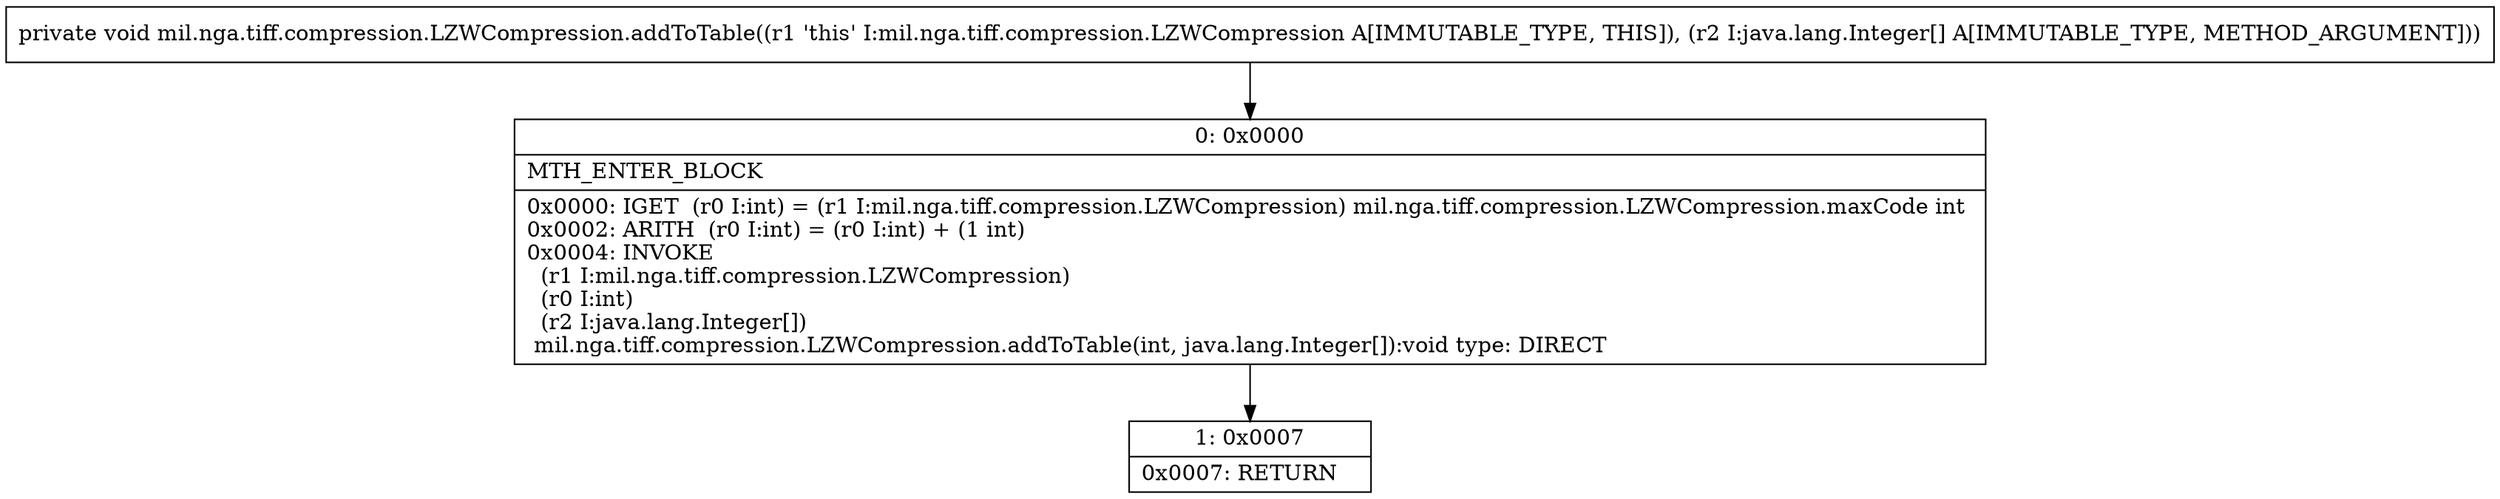 digraph "CFG formil.nga.tiff.compression.LZWCompression.addToTable([Ljava\/lang\/Integer;)V" {
Node_0 [shape=record,label="{0\:\ 0x0000|MTH_ENTER_BLOCK\l|0x0000: IGET  (r0 I:int) = (r1 I:mil.nga.tiff.compression.LZWCompression) mil.nga.tiff.compression.LZWCompression.maxCode int \l0x0002: ARITH  (r0 I:int) = (r0 I:int) + (1 int) \l0x0004: INVOKE  \l  (r1 I:mil.nga.tiff.compression.LZWCompression)\l  (r0 I:int)\l  (r2 I:java.lang.Integer[])\l mil.nga.tiff.compression.LZWCompression.addToTable(int, java.lang.Integer[]):void type: DIRECT \l}"];
Node_1 [shape=record,label="{1\:\ 0x0007|0x0007: RETURN   \l}"];
MethodNode[shape=record,label="{private void mil.nga.tiff.compression.LZWCompression.addToTable((r1 'this' I:mil.nga.tiff.compression.LZWCompression A[IMMUTABLE_TYPE, THIS]), (r2 I:java.lang.Integer[] A[IMMUTABLE_TYPE, METHOD_ARGUMENT])) }"];
MethodNode -> Node_0;
Node_0 -> Node_1;
}

